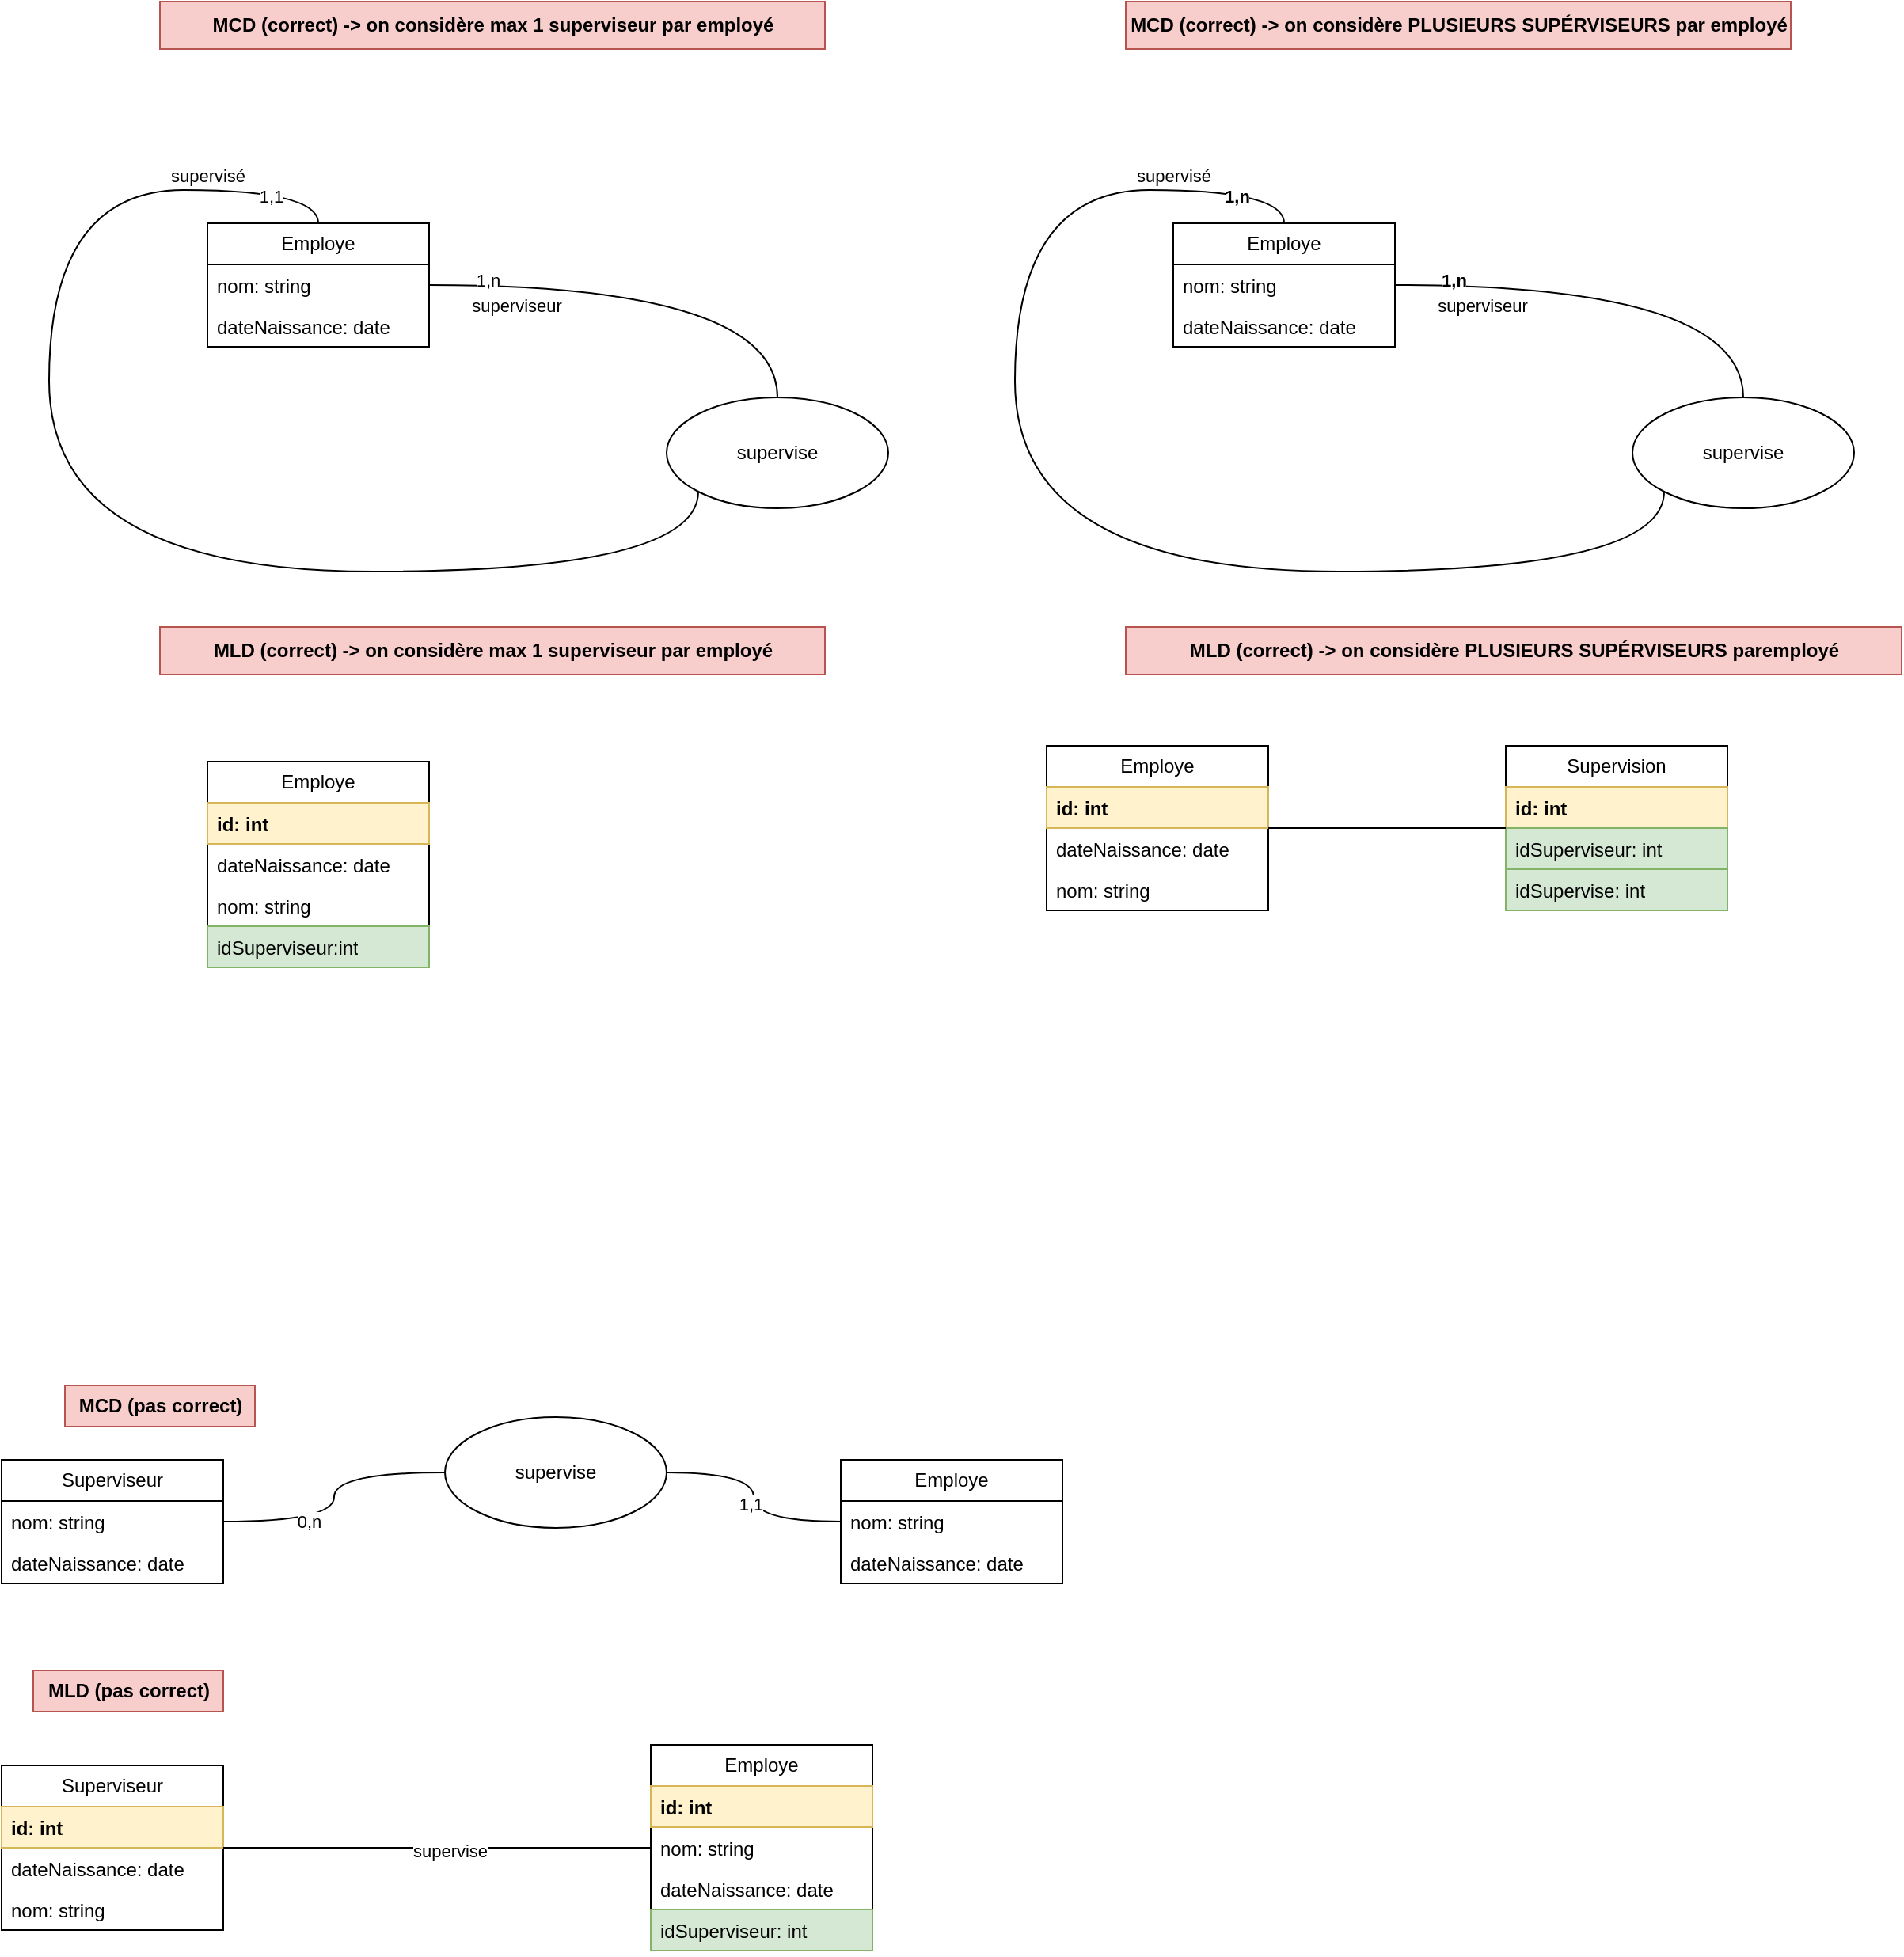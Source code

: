 <mxfile version="27.0.9">
  <diagram name="Page-1" id="q-BKww7KUOF6tQLTRxCL">
    <mxGraphModel dx="709" dy="427" grid="1" gridSize="10" guides="1" tooltips="1" connect="1" arrows="1" fold="1" page="1" pageScale="1" pageWidth="827" pageHeight="1169" math="0" shadow="0">
      <root>
        <mxCell id="0" />
        <mxCell id="1" parent="0" />
        <mxCell id="w2Dp8pj4BLhwdxpGPMys-19" value="Employe" style="swimlane;fontStyle=0;childLayout=stackLayout;horizontal=1;startSize=26;fillColor=none;horizontalStack=0;resizeParent=1;resizeParentMax=0;resizeLast=0;collapsible=1;marginBottom=0;whiteSpace=wrap;html=1;" vertex="1" parent="1">
          <mxGeometry x="220" y="300" width="140" height="78" as="geometry" />
        </mxCell>
        <mxCell id="w2Dp8pj4BLhwdxpGPMys-20" value="nom: string" style="text;strokeColor=none;fillColor=none;align=left;verticalAlign=top;spacingLeft=4;spacingRight=4;overflow=hidden;rotatable=0;points=[[0,0.5],[1,0.5]];portConstraint=eastwest;whiteSpace=wrap;html=1;" vertex="1" parent="w2Dp8pj4BLhwdxpGPMys-19">
          <mxGeometry y="26" width="140" height="26" as="geometry" />
        </mxCell>
        <mxCell id="w2Dp8pj4BLhwdxpGPMys-21" value="dateNaissance: date" style="text;strokeColor=none;fillColor=none;align=left;verticalAlign=top;spacingLeft=4;spacingRight=4;overflow=hidden;rotatable=0;points=[[0,0.5],[1,0.5]];portConstraint=eastwest;whiteSpace=wrap;html=1;" vertex="1" parent="w2Dp8pj4BLhwdxpGPMys-19">
          <mxGeometry y="52" width="140" height="26" as="geometry" />
        </mxCell>
        <mxCell id="w2Dp8pj4BLhwdxpGPMys-22" value="supervise" style="ellipse;whiteSpace=wrap;html=1;" vertex="1" parent="1">
          <mxGeometry x="510" y="410" width="140" height="70" as="geometry" />
        </mxCell>
        <mxCell id="w2Dp8pj4BLhwdxpGPMys-23" value="" style="endArrow=none;html=1;edgeStyle=orthogonalEdgeStyle;rounded=0;curved=1;" edge="1" parent="1" source="w2Dp8pj4BLhwdxpGPMys-19" target="w2Dp8pj4BLhwdxpGPMys-22">
          <mxGeometry relative="1" as="geometry">
            <mxPoint x="290" y="270" as="sourcePoint" />
            <mxPoint x="450" y="460" as="targetPoint" />
          </mxGeometry>
        </mxCell>
        <mxCell id="w2Dp8pj4BLhwdxpGPMys-60" value="superviseur" style="edgeLabel;html=1;align=center;verticalAlign=middle;resizable=0;points=[];" vertex="1" connectable="0" parent="w2Dp8pj4BLhwdxpGPMys-23">
          <mxGeometry x="-0.769" y="-1" relative="1" as="geometry">
            <mxPoint x="21" y="12" as="offset" />
          </mxGeometry>
        </mxCell>
        <mxCell id="w2Dp8pj4BLhwdxpGPMys-62" value="1,n" style="edgeLabel;html=1;align=center;verticalAlign=middle;resizable=0;points=[];" vertex="1" connectable="0" parent="w2Dp8pj4BLhwdxpGPMys-23">
          <mxGeometry x="-0.746" y="3" relative="1" as="geometry">
            <mxPoint as="offset" />
          </mxGeometry>
        </mxCell>
        <mxCell id="w2Dp8pj4BLhwdxpGPMys-24" value="" style="endArrow=none;html=1;edgeStyle=orthogonalEdgeStyle;rounded=0;curved=1;" edge="1" parent="1" source="w2Dp8pj4BLhwdxpGPMys-22" target="w2Dp8pj4BLhwdxpGPMys-19">
          <mxGeometry relative="1" as="geometry">
            <mxPoint x="690" y="350" as="sourcePoint" />
            <mxPoint x="830" y="406" as="targetPoint" />
            <Array as="points">
              <mxPoint x="530" y="520" />
              <mxPoint x="120" y="520" />
              <mxPoint x="120" y="279" />
              <mxPoint x="290" y="279" />
            </Array>
          </mxGeometry>
        </mxCell>
        <mxCell id="w2Dp8pj4BLhwdxpGPMys-61" value="supervisé" style="edgeLabel;html=1;align=center;verticalAlign=middle;resizable=0;points=[];" vertex="1" connectable="0" parent="w2Dp8pj4BLhwdxpGPMys-24">
          <mxGeometry x="0.877" y="-1" relative="1" as="geometry">
            <mxPoint x="-36" y="-10" as="offset" />
          </mxGeometry>
        </mxCell>
        <mxCell id="w2Dp8pj4BLhwdxpGPMys-63" value="1,1" style="edgeLabel;html=1;align=center;verticalAlign=middle;resizable=0;points=[];" vertex="1" connectable="0" parent="w2Dp8pj4BLhwdxpGPMys-24">
          <mxGeometry x="0.886" y="-4" relative="1" as="geometry">
            <mxPoint as="offset" />
          </mxGeometry>
        </mxCell>
        <mxCell id="w2Dp8pj4BLhwdxpGPMys-30" value="Superviseur" style="swimlane;fontStyle=0;childLayout=stackLayout;horizontal=1;startSize=26;fillColor=none;horizontalStack=0;resizeParent=1;resizeParentMax=0;resizeLast=0;collapsible=1;marginBottom=0;whiteSpace=wrap;html=1;" vertex="1" parent="1">
          <mxGeometry x="90" y="1081" width="140" height="78" as="geometry" />
        </mxCell>
        <mxCell id="w2Dp8pj4BLhwdxpGPMys-31" value="nom: string" style="text;strokeColor=none;fillColor=none;align=left;verticalAlign=top;spacingLeft=4;spacingRight=4;overflow=hidden;rotatable=0;points=[[0,0.5],[1,0.5]];portConstraint=eastwest;whiteSpace=wrap;html=1;" vertex="1" parent="w2Dp8pj4BLhwdxpGPMys-30">
          <mxGeometry y="26" width="140" height="26" as="geometry" />
        </mxCell>
        <mxCell id="w2Dp8pj4BLhwdxpGPMys-32" value="dateNaissance: date" style="text;strokeColor=none;fillColor=none;align=left;verticalAlign=top;spacingLeft=4;spacingRight=4;overflow=hidden;rotatable=0;points=[[0,0.5],[1,0.5]];portConstraint=eastwest;whiteSpace=wrap;html=1;" vertex="1" parent="w2Dp8pj4BLhwdxpGPMys-30">
          <mxGeometry y="52" width="140" height="26" as="geometry" />
        </mxCell>
        <mxCell id="w2Dp8pj4BLhwdxpGPMys-33" value="supervise" style="ellipse;whiteSpace=wrap;html=1;" vertex="1" parent="1">
          <mxGeometry x="370" y="1054" width="140" height="70" as="geometry" />
        </mxCell>
        <mxCell id="w2Dp8pj4BLhwdxpGPMys-34" value="" style="endArrow=none;html=1;edgeStyle=orthogonalEdgeStyle;rounded=0;curved=1;" edge="1" parent="1" source="w2Dp8pj4BLhwdxpGPMys-30" target="w2Dp8pj4BLhwdxpGPMys-33">
          <mxGeometry relative="1" as="geometry">
            <mxPoint x="200" y="601" as="sourcePoint" />
            <mxPoint x="360" y="791" as="targetPoint" />
          </mxGeometry>
        </mxCell>
        <mxCell id="w2Dp8pj4BLhwdxpGPMys-35" value="0,n" style="edgeLabel;html=1;align=center;verticalAlign=middle;resizable=0;points=[];" vertex="1" connectable="0" parent="w2Dp8pj4BLhwdxpGPMys-34">
          <mxGeometry x="-0.366" relative="1" as="geometry">
            <mxPoint as="offset" />
          </mxGeometry>
        </mxCell>
        <mxCell id="w2Dp8pj4BLhwdxpGPMys-36" value="" style="endArrow=none;html=1;edgeStyle=orthogonalEdgeStyle;rounded=0;curved=1;" edge="1" parent="1" source="w2Dp8pj4BLhwdxpGPMys-33" target="w2Dp8pj4BLhwdxpGPMys-40">
          <mxGeometry relative="1" as="geometry">
            <mxPoint x="600" y="681" as="sourcePoint" />
            <mxPoint x="590" y="1120" as="targetPoint" />
          </mxGeometry>
        </mxCell>
        <mxCell id="w2Dp8pj4BLhwdxpGPMys-37" value="1,1" style="edgeLabel;html=1;align=center;verticalAlign=middle;resizable=0;points=[];" vertex="1" connectable="0" parent="w2Dp8pj4BLhwdxpGPMys-36">
          <mxGeometry x="0.061" y="-2" relative="1" as="geometry">
            <mxPoint as="offset" />
          </mxGeometry>
        </mxCell>
        <mxCell id="w2Dp8pj4BLhwdxpGPMys-40" value="Employe" style="swimlane;fontStyle=0;childLayout=stackLayout;horizontal=1;startSize=26;fillColor=none;horizontalStack=0;resizeParent=1;resizeParentMax=0;resizeLast=0;collapsible=1;marginBottom=0;whiteSpace=wrap;html=1;" vertex="1" parent="1">
          <mxGeometry x="620" y="1081" width="140" height="78" as="geometry" />
        </mxCell>
        <mxCell id="w2Dp8pj4BLhwdxpGPMys-41" value="nom: string" style="text;strokeColor=none;fillColor=none;align=left;verticalAlign=top;spacingLeft=4;spacingRight=4;overflow=hidden;rotatable=0;points=[[0,0.5],[1,0.5]];portConstraint=eastwest;whiteSpace=wrap;html=1;" vertex="1" parent="w2Dp8pj4BLhwdxpGPMys-40">
          <mxGeometry y="26" width="140" height="26" as="geometry" />
        </mxCell>
        <mxCell id="w2Dp8pj4BLhwdxpGPMys-42" value="dateNaissance: date" style="text;strokeColor=none;fillColor=none;align=left;verticalAlign=top;spacingLeft=4;spacingRight=4;overflow=hidden;rotatable=0;points=[[0,0.5],[1,0.5]];portConstraint=eastwest;whiteSpace=wrap;html=1;" vertex="1" parent="w2Dp8pj4BLhwdxpGPMys-40">
          <mxGeometry y="52" width="140" height="26" as="geometry" />
        </mxCell>
        <mxCell id="w2Dp8pj4BLhwdxpGPMys-43" value="Superviseur" style="swimlane;fontStyle=0;childLayout=stackLayout;horizontal=1;startSize=26;fillColor=none;horizontalStack=0;resizeParent=1;resizeParentMax=0;resizeLast=0;collapsible=1;marginBottom=0;whiteSpace=wrap;html=1;" vertex="1" parent="1">
          <mxGeometry x="90" y="1274" width="140" height="104" as="geometry" />
        </mxCell>
        <mxCell id="w2Dp8pj4BLhwdxpGPMys-44" value="&lt;b&gt;id: int&lt;/b&gt;" style="text;strokeColor=#d6b656;fillColor=#fff2cc;align=left;verticalAlign=top;spacingLeft=4;spacingRight=4;overflow=hidden;rotatable=0;points=[[0,0.5],[1,0.5]];portConstraint=eastwest;whiteSpace=wrap;html=1;" vertex="1" parent="w2Dp8pj4BLhwdxpGPMys-43">
          <mxGeometry y="26" width="140" height="26" as="geometry" />
        </mxCell>
        <mxCell id="w2Dp8pj4BLhwdxpGPMys-45" value="dateNaissance: date" style="text;strokeColor=none;fillColor=none;align=left;verticalAlign=top;spacingLeft=4;spacingRight=4;overflow=hidden;rotatable=0;points=[[0,0.5],[1,0.5]];portConstraint=eastwest;whiteSpace=wrap;html=1;" vertex="1" parent="w2Dp8pj4BLhwdxpGPMys-43">
          <mxGeometry y="52" width="140" height="26" as="geometry" />
        </mxCell>
        <mxCell id="w2Dp8pj4BLhwdxpGPMys-56" value="nom: string" style="text;strokeColor=none;fillColor=none;align=left;verticalAlign=top;spacingLeft=4;spacingRight=4;overflow=hidden;rotatable=0;points=[[0,0.5],[1,0.5]];portConstraint=eastwest;whiteSpace=wrap;html=1;" vertex="1" parent="w2Dp8pj4BLhwdxpGPMys-43">
          <mxGeometry y="78" width="140" height="26" as="geometry" />
        </mxCell>
        <mxCell id="w2Dp8pj4BLhwdxpGPMys-49" value="" style="endArrow=none;html=1;edgeStyle=orthogonalEdgeStyle;rounded=0;curved=1;" edge="1" parent="1" source="w2Dp8pj4BLhwdxpGPMys-43" target="w2Dp8pj4BLhwdxpGPMys-51">
          <mxGeometry relative="1" as="geometry">
            <mxPoint x="500" y="1302" as="sourcePoint" />
            <mxPoint x="580" y="1333" as="targetPoint" />
          </mxGeometry>
        </mxCell>
        <mxCell id="w2Dp8pj4BLhwdxpGPMys-50" value="supervise" style="edgeLabel;html=1;align=center;verticalAlign=middle;resizable=0;points=[];" vertex="1" connectable="0" parent="w2Dp8pj4BLhwdxpGPMys-49">
          <mxGeometry x="0.061" y="-2" relative="1" as="geometry">
            <mxPoint as="offset" />
          </mxGeometry>
        </mxCell>
        <mxCell id="w2Dp8pj4BLhwdxpGPMys-51" value="Employe" style="swimlane;fontStyle=0;childLayout=stackLayout;horizontal=1;startSize=26;fillColor=none;horizontalStack=0;resizeParent=1;resizeParentMax=0;resizeLast=0;collapsible=1;marginBottom=0;whiteSpace=wrap;html=1;" vertex="1" parent="1">
          <mxGeometry x="500" y="1261" width="140" height="130" as="geometry" />
        </mxCell>
        <mxCell id="w2Dp8pj4BLhwdxpGPMys-57" value="&lt;b&gt;id: int&lt;/b&gt;" style="text;strokeColor=#d6b656;fillColor=#fff2cc;align=left;verticalAlign=top;spacingLeft=4;spacingRight=4;overflow=hidden;rotatable=0;points=[[0,0.5],[1,0.5]];portConstraint=eastwest;whiteSpace=wrap;html=1;" vertex="1" parent="w2Dp8pj4BLhwdxpGPMys-51">
          <mxGeometry y="26" width="140" height="26" as="geometry" />
        </mxCell>
        <mxCell id="w2Dp8pj4BLhwdxpGPMys-52" value="nom: string" style="text;strokeColor=none;fillColor=none;align=left;verticalAlign=top;spacingLeft=4;spacingRight=4;overflow=hidden;rotatable=0;points=[[0,0.5],[1,0.5]];portConstraint=eastwest;whiteSpace=wrap;html=1;" vertex="1" parent="w2Dp8pj4BLhwdxpGPMys-51">
          <mxGeometry y="52" width="140" height="26" as="geometry" />
        </mxCell>
        <mxCell id="w2Dp8pj4BLhwdxpGPMys-53" value="dateNaissance: date" style="text;strokeColor=none;fillColor=none;align=left;verticalAlign=top;spacingLeft=4;spacingRight=4;overflow=hidden;rotatable=0;points=[[0,0.5],[1,0.5]];portConstraint=eastwest;whiteSpace=wrap;html=1;" vertex="1" parent="w2Dp8pj4BLhwdxpGPMys-51">
          <mxGeometry y="78" width="140" height="26" as="geometry" />
        </mxCell>
        <mxCell id="w2Dp8pj4BLhwdxpGPMys-58" value="idSuperviseur: int" style="text;strokeColor=#82b366;fillColor=#d5e8d4;align=left;verticalAlign=top;spacingLeft=4;spacingRight=4;overflow=hidden;rotatable=0;points=[[0,0.5],[1,0.5]];portConstraint=eastwest;whiteSpace=wrap;html=1;" vertex="1" parent="w2Dp8pj4BLhwdxpGPMys-51">
          <mxGeometry y="104" width="140" height="26" as="geometry" />
        </mxCell>
        <mxCell id="w2Dp8pj4BLhwdxpGPMys-54" value="MCD (pas correct)" style="text;align=center;fontStyle=1;verticalAlign=middle;spacingLeft=3;spacingRight=3;strokeColor=#b85450;rotatable=0;points=[[0,0.5],[1,0.5]];portConstraint=eastwest;html=1;fillColor=#f8cecc;" vertex="1" parent="1">
          <mxGeometry x="130" y="1034" width="120" height="26" as="geometry" />
        </mxCell>
        <mxCell id="w2Dp8pj4BLhwdxpGPMys-55" value="MLD (pas correct)" style="text;align=center;fontStyle=1;verticalAlign=middle;spacingLeft=3;spacingRight=3;strokeColor=#b85450;rotatable=0;points=[[0,0.5],[1,0.5]];portConstraint=eastwest;html=1;fillColor=#f8cecc;" vertex="1" parent="1">
          <mxGeometry x="110" y="1214" width="120" height="26" as="geometry" />
        </mxCell>
        <mxCell id="w2Dp8pj4BLhwdxpGPMys-59" value="MCD (correct) -&amp;gt; on considère max 1 superviseur par employé" style="text;align=center;fontStyle=1;verticalAlign=middle;spacingLeft=3;spacingRight=3;strokeColor=#b85450;rotatable=0;points=[[0,0.5],[1,0.5]];portConstraint=eastwest;html=1;fillColor=#f8cecc;" vertex="1" parent="1">
          <mxGeometry x="190" y="160" width="420" height="30" as="geometry" />
        </mxCell>
        <mxCell id="w2Dp8pj4BLhwdxpGPMys-64" value="MLD (correct) -&amp;gt; on considère max 1 superviseur par employé" style="text;align=center;fontStyle=1;verticalAlign=middle;spacingLeft=3;spacingRight=3;strokeColor=#b85450;rotatable=0;points=[[0,0.5],[1,0.5]];portConstraint=eastwest;html=1;fillColor=#f8cecc;" vertex="1" parent="1">
          <mxGeometry x="190" y="555" width="420" height="30" as="geometry" />
        </mxCell>
        <mxCell id="w2Dp8pj4BLhwdxpGPMys-65" value="Employe" style="swimlane;fontStyle=0;childLayout=stackLayout;horizontal=1;startSize=26;fillColor=none;horizontalStack=0;resizeParent=1;resizeParentMax=0;resizeLast=0;collapsible=1;marginBottom=0;whiteSpace=wrap;html=1;" vertex="1" parent="1">
          <mxGeometry x="220" y="640" width="140" height="130" as="geometry" />
        </mxCell>
        <mxCell id="w2Dp8pj4BLhwdxpGPMys-67" value="&lt;b&gt;id: int&lt;/b&gt;" style="text;strokeColor=#d6b656;fillColor=#fff2cc;align=left;verticalAlign=top;spacingLeft=4;spacingRight=4;overflow=hidden;rotatable=0;points=[[0,0.5],[1,0.5]];portConstraint=eastwest;whiteSpace=wrap;html=1;" vertex="1" parent="w2Dp8pj4BLhwdxpGPMys-65">
          <mxGeometry y="26" width="140" height="26" as="geometry" />
        </mxCell>
        <mxCell id="w2Dp8pj4BLhwdxpGPMys-69" value="dateNaissance: date" style="text;strokeColor=none;fillColor=none;align=left;verticalAlign=top;spacingLeft=4;spacingRight=4;overflow=hidden;rotatable=0;points=[[0,0.5],[1,0.5]];portConstraint=eastwest;whiteSpace=wrap;html=1;" vertex="1" parent="w2Dp8pj4BLhwdxpGPMys-65">
          <mxGeometry y="52" width="140" height="26" as="geometry" />
        </mxCell>
        <mxCell id="w2Dp8pj4BLhwdxpGPMys-66" value="nom: string" style="text;strokeColor=none;fillColor=none;align=left;verticalAlign=top;spacingLeft=4;spacingRight=4;overflow=hidden;rotatable=0;points=[[0,0.5],[1,0.5]];portConstraint=eastwest;whiteSpace=wrap;html=1;" vertex="1" parent="w2Dp8pj4BLhwdxpGPMys-65">
          <mxGeometry y="78" width="140" height="26" as="geometry" />
        </mxCell>
        <mxCell id="w2Dp8pj4BLhwdxpGPMys-70" value="idSuperviseur:int" style="text;strokeColor=#82b366;fillColor=#d5e8d4;align=left;verticalAlign=top;spacingLeft=4;spacingRight=4;overflow=hidden;rotatable=0;points=[[0,0.5],[1,0.5]];portConstraint=eastwest;whiteSpace=wrap;html=1;" vertex="1" parent="w2Dp8pj4BLhwdxpGPMys-65">
          <mxGeometry y="104" width="140" height="26" as="geometry" />
        </mxCell>
        <mxCell id="w2Dp8pj4BLhwdxpGPMys-95" value="Employe" style="swimlane;fontStyle=0;childLayout=stackLayout;horizontal=1;startSize=26;fillColor=none;horizontalStack=0;resizeParent=1;resizeParentMax=0;resizeLast=0;collapsible=1;marginBottom=0;whiteSpace=wrap;html=1;" vertex="1" parent="1">
          <mxGeometry x="830" y="300" width="140" height="78" as="geometry" />
        </mxCell>
        <mxCell id="w2Dp8pj4BLhwdxpGPMys-96" value="nom: string" style="text;strokeColor=none;fillColor=none;align=left;verticalAlign=top;spacingLeft=4;spacingRight=4;overflow=hidden;rotatable=0;points=[[0,0.5],[1,0.5]];portConstraint=eastwest;whiteSpace=wrap;html=1;" vertex="1" parent="w2Dp8pj4BLhwdxpGPMys-95">
          <mxGeometry y="26" width="140" height="26" as="geometry" />
        </mxCell>
        <mxCell id="w2Dp8pj4BLhwdxpGPMys-97" value="dateNaissance: date" style="text;strokeColor=none;fillColor=none;align=left;verticalAlign=top;spacingLeft=4;spacingRight=4;overflow=hidden;rotatable=0;points=[[0,0.5],[1,0.5]];portConstraint=eastwest;whiteSpace=wrap;html=1;" vertex="1" parent="w2Dp8pj4BLhwdxpGPMys-95">
          <mxGeometry y="52" width="140" height="26" as="geometry" />
        </mxCell>
        <mxCell id="w2Dp8pj4BLhwdxpGPMys-98" value="supervise" style="ellipse;whiteSpace=wrap;html=1;" vertex="1" parent="1">
          <mxGeometry x="1120" y="410" width="140" height="70" as="geometry" />
        </mxCell>
        <mxCell id="w2Dp8pj4BLhwdxpGPMys-99" value="" style="endArrow=none;html=1;edgeStyle=orthogonalEdgeStyle;rounded=0;curved=1;" edge="1" parent="1" source="w2Dp8pj4BLhwdxpGPMys-95" target="w2Dp8pj4BLhwdxpGPMys-98">
          <mxGeometry relative="1" as="geometry">
            <mxPoint x="900" y="270" as="sourcePoint" />
            <mxPoint x="1060" y="460" as="targetPoint" />
          </mxGeometry>
        </mxCell>
        <mxCell id="w2Dp8pj4BLhwdxpGPMys-100" value="superviseur" style="edgeLabel;html=1;align=center;verticalAlign=middle;resizable=0;points=[];" vertex="1" connectable="0" parent="w2Dp8pj4BLhwdxpGPMys-99">
          <mxGeometry x="-0.769" y="-1" relative="1" as="geometry">
            <mxPoint x="21" y="12" as="offset" />
          </mxGeometry>
        </mxCell>
        <mxCell id="w2Dp8pj4BLhwdxpGPMys-101" value="1,n" style="edgeLabel;html=1;align=center;verticalAlign=middle;resizable=0;points=[];fontStyle=1" vertex="1" connectable="0" parent="w2Dp8pj4BLhwdxpGPMys-99">
          <mxGeometry x="-0.746" y="3" relative="1" as="geometry">
            <mxPoint as="offset" />
          </mxGeometry>
        </mxCell>
        <mxCell id="w2Dp8pj4BLhwdxpGPMys-102" value="" style="endArrow=none;html=1;edgeStyle=orthogonalEdgeStyle;rounded=0;curved=1;" edge="1" parent="1" source="w2Dp8pj4BLhwdxpGPMys-98" target="w2Dp8pj4BLhwdxpGPMys-95">
          <mxGeometry relative="1" as="geometry">
            <mxPoint x="1300" y="350" as="sourcePoint" />
            <mxPoint x="1440" y="406" as="targetPoint" />
            <Array as="points">
              <mxPoint x="1140" y="520" />
              <mxPoint x="730" y="520" />
              <mxPoint x="730" y="279" />
              <mxPoint x="900" y="279" />
            </Array>
          </mxGeometry>
        </mxCell>
        <mxCell id="w2Dp8pj4BLhwdxpGPMys-103" value="supervisé" style="edgeLabel;html=1;align=center;verticalAlign=middle;resizable=0;points=[];" vertex="1" connectable="0" parent="w2Dp8pj4BLhwdxpGPMys-102">
          <mxGeometry x="0.877" y="-1" relative="1" as="geometry">
            <mxPoint x="-36" y="-10" as="offset" />
          </mxGeometry>
        </mxCell>
        <mxCell id="w2Dp8pj4BLhwdxpGPMys-104" value="1,n" style="edgeLabel;html=1;align=center;verticalAlign=middle;resizable=0;points=[];fontStyle=1" vertex="1" connectable="0" parent="w2Dp8pj4BLhwdxpGPMys-102">
          <mxGeometry x="0.886" y="-4" relative="1" as="geometry">
            <mxPoint as="offset" />
          </mxGeometry>
        </mxCell>
        <mxCell id="w2Dp8pj4BLhwdxpGPMys-105" value="MCD (correct) -&amp;gt; on considère PLUSIEURS SUPÉRVISEURS par employé" style="text;align=center;fontStyle=1;verticalAlign=middle;spacingLeft=3;spacingRight=3;strokeColor=#b85450;rotatable=0;points=[[0,0.5],[1,0.5]];portConstraint=eastwest;html=1;fillColor=#f8cecc;" vertex="1" parent="1">
          <mxGeometry x="800" y="160" width="420" height="30" as="geometry" />
        </mxCell>
        <mxCell id="w2Dp8pj4BLhwdxpGPMys-106" value="MLD (correct) -&amp;gt; on considère PLUSIEURS SUPÉRVISEURS paremployé" style="text;align=center;fontStyle=1;verticalAlign=middle;spacingLeft=3;spacingRight=3;strokeColor=#b85450;rotatable=0;points=[[0,0.5],[1,0.5]];portConstraint=eastwest;html=1;fillColor=#f8cecc;" vertex="1" parent="1">
          <mxGeometry x="800" y="555" width="490" height="30" as="geometry" />
        </mxCell>
        <mxCell id="w2Dp8pj4BLhwdxpGPMys-107" value="Employe" style="swimlane;fontStyle=0;childLayout=stackLayout;horizontal=1;startSize=26;fillColor=none;horizontalStack=0;resizeParent=1;resizeParentMax=0;resizeLast=0;collapsible=1;marginBottom=0;whiteSpace=wrap;html=1;" vertex="1" parent="1">
          <mxGeometry x="750" y="630" width="140" height="104" as="geometry" />
        </mxCell>
        <mxCell id="w2Dp8pj4BLhwdxpGPMys-108" value="&lt;b&gt;id: int&lt;/b&gt;" style="text;strokeColor=#d6b656;fillColor=#fff2cc;align=left;verticalAlign=top;spacingLeft=4;spacingRight=4;overflow=hidden;rotatable=0;points=[[0,0.5],[1,0.5]];portConstraint=eastwest;whiteSpace=wrap;html=1;" vertex="1" parent="w2Dp8pj4BLhwdxpGPMys-107">
          <mxGeometry y="26" width="140" height="26" as="geometry" />
        </mxCell>
        <mxCell id="w2Dp8pj4BLhwdxpGPMys-109" value="dateNaissance: date" style="text;strokeColor=none;fillColor=none;align=left;verticalAlign=top;spacingLeft=4;spacingRight=4;overflow=hidden;rotatable=0;points=[[0,0.5],[1,0.5]];portConstraint=eastwest;whiteSpace=wrap;html=1;" vertex="1" parent="w2Dp8pj4BLhwdxpGPMys-107">
          <mxGeometry y="52" width="140" height="26" as="geometry" />
        </mxCell>
        <mxCell id="w2Dp8pj4BLhwdxpGPMys-110" value="nom: string" style="text;strokeColor=none;fillColor=none;align=left;verticalAlign=top;spacingLeft=4;spacingRight=4;overflow=hidden;rotatable=0;points=[[0,0.5],[1,0.5]];portConstraint=eastwest;whiteSpace=wrap;html=1;" vertex="1" parent="w2Dp8pj4BLhwdxpGPMys-107">
          <mxGeometry y="78" width="140" height="26" as="geometry" />
        </mxCell>
        <mxCell id="w2Dp8pj4BLhwdxpGPMys-114" value="Supervision" style="swimlane;fontStyle=0;childLayout=stackLayout;horizontal=1;startSize=26;fillColor=none;horizontalStack=0;resizeParent=1;resizeParentMax=0;resizeLast=0;collapsible=1;marginBottom=0;whiteSpace=wrap;html=1;" vertex="1" parent="1">
          <mxGeometry x="1040" y="630" width="140" height="104" as="geometry" />
        </mxCell>
        <mxCell id="w2Dp8pj4BLhwdxpGPMys-115" value="&lt;b&gt;id: int&lt;/b&gt;" style="text;strokeColor=#d6b656;fillColor=#fff2cc;align=left;verticalAlign=top;spacingLeft=4;spacingRight=4;overflow=hidden;rotatable=0;points=[[0,0.5],[1,0.5]];portConstraint=eastwest;whiteSpace=wrap;html=1;" vertex="1" parent="w2Dp8pj4BLhwdxpGPMys-114">
          <mxGeometry y="26" width="140" height="26" as="geometry" />
        </mxCell>
        <mxCell id="w2Dp8pj4BLhwdxpGPMys-116" value="idSuperviseur: int" style="text;strokeColor=#82b366;fillColor=#d5e8d4;align=left;verticalAlign=top;spacingLeft=4;spacingRight=4;overflow=hidden;rotatable=0;points=[[0,0.5],[1,0.5]];portConstraint=eastwest;whiteSpace=wrap;html=1;" vertex="1" parent="w2Dp8pj4BLhwdxpGPMys-114">
          <mxGeometry y="52" width="140" height="26" as="geometry" />
        </mxCell>
        <mxCell id="w2Dp8pj4BLhwdxpGPMys-117" value="idSupervise: int" style="text;strokeColor=#82b366;fillColor=#d5e8d4;align=left;verticalAlign=top;spacingLeft=4;spacingRight=4;overflow=hidden;rotatable=0;points=[[0,0.5],[1,0.5]];portConstraint=eastwest;whiteSpace=wrap;html=1;" vertex="1" parent="w2Dp8pj4BLhwdxpGPMys-114">
          <mxGeometry y="78" width="140" height="26" as="geometry" />
        </mxCell>
        <mxCell id="w2Dp8pj4BLhwdxpGPMys-118" value="" style="endArrow=none;html=1;edgeStyle=orthogonalEdgeStyle;rounded=0;curved=1;" edge="1" parent="1" source="w2Dp8pj4BLhwdxpGPMys-107" target="w2Dp8pj4BLhwdxpGPMys-114">
          <mxGeometry relative="1" as="geometry">
            <mxPoint x="910" y="620" as="sourcePoint" />
            <mxPoint x="1130" y="691" as="targetPoint" />
          </mxGeometry>
        </mxCell>
      </root>
    </mxGraphModel>
  </diagram>
</mxfile>
